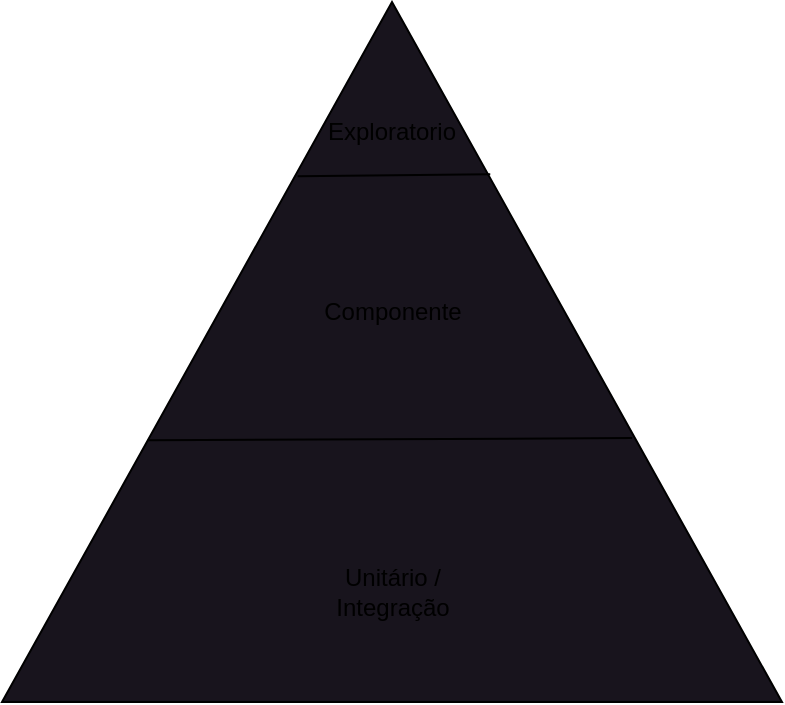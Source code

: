 <mxfile>
    <diagram id="rzdXA0wmAp3S7YI-o238" name="Page-1">
        <mxGraphModel dx="1188" dy="800" grid="1" gridSize="10" guides="1" tooltips="1" connect="1" arrows="1" fold="1" page="1" pageScale="1" pageWidth="850" pageHeight="1100" math="0" shadow="0">
            <root>
                <mxCell id="0"/>
                <mxCell id="1" parent="0"/>
                <mxCell id="2" value="" style="triangle;whiteSpace=wrap;html=1;rotation=-90;fillColor=#18141D;" vertex="1" parent="1">
                    <mxGeometry x="250" y="40" width="350" height="390" as="geometry"/>
                </mxCell>
                <mxCell id="4" value="" style="endArrow=none;html=1;exitX=0.374;exitY=0.187;exitDx=0;exitDy=0;exitPerimeter=0;entryX=0.377;entryY=0.808;entryDx=0;entryDy=0;entryPerimeter=0;" edge="1" parent="1" source="2" target="2">
                    <mxGeometry width="50" height="50" relative="1" as="geometry">
                        <mxPoint x="288.89" y="281" as="sourcePoint"/>
                        <mxPoint x="540" y="276" as="targetPoint"/>
                    </mxGeometry>
                </mxCell>
                <mxCell id="6" value="" style="endArrow=none;html=1;exitX=0.751;exitY=0.379;exitDx=0;exitDy=0;exitPerimeter=0;entryX=0.754;entryY=0.626;entryDx=0;entryDy=0;entryPerimeter=0;" edge="1" parent="1" source="2" target="2">
                    <mxGeometry width="50" height="50" relative="1" as="geometry">
                        <mxPoint x="380" y="148" as="sourcePoint"/>
                        <mxPoint x="473" y="148" as="targetPoint"/>
                    </mxGeometry>
                </mxCell>
                <mxCell id="8" value="Exploratorio" style="text;html=1;strokeColor=none;fillColor=none;align=center;verticalAlign=middle;whiteSpace=wrap;rounded=0;" vertex="1" parent="1">
                    <mxGeometry x="420" y="120" width="10" height="10" as="geometry"/>
                </mxCell>
                <mxCell id="9" value="Componente" style="text;html=1;strokeColor=none;fillColor=none;align=center;verticalAlign=middle;whiteSpace=wrap;rounded=0;" vertex="1" parent="1">
                    <mxGeometry x="393" y="200" width="65" height="30" as="geometry"/>
                </mxCell>
                <mxCell id="11" value="Unitário / Integração" style="text;html=1;strokeColor=none;fillColor=none;align=center;verticalAlign=middle;whiteSpace=wrap;rounded=0;" vertex="1" parent="1">
                    <mxGeometry x="393" y="340" width="65" height="30" as="geometry"/>
                </mxCell>
            </root>
        </mxGraphModel>
    </diagram>
</mxfile>
